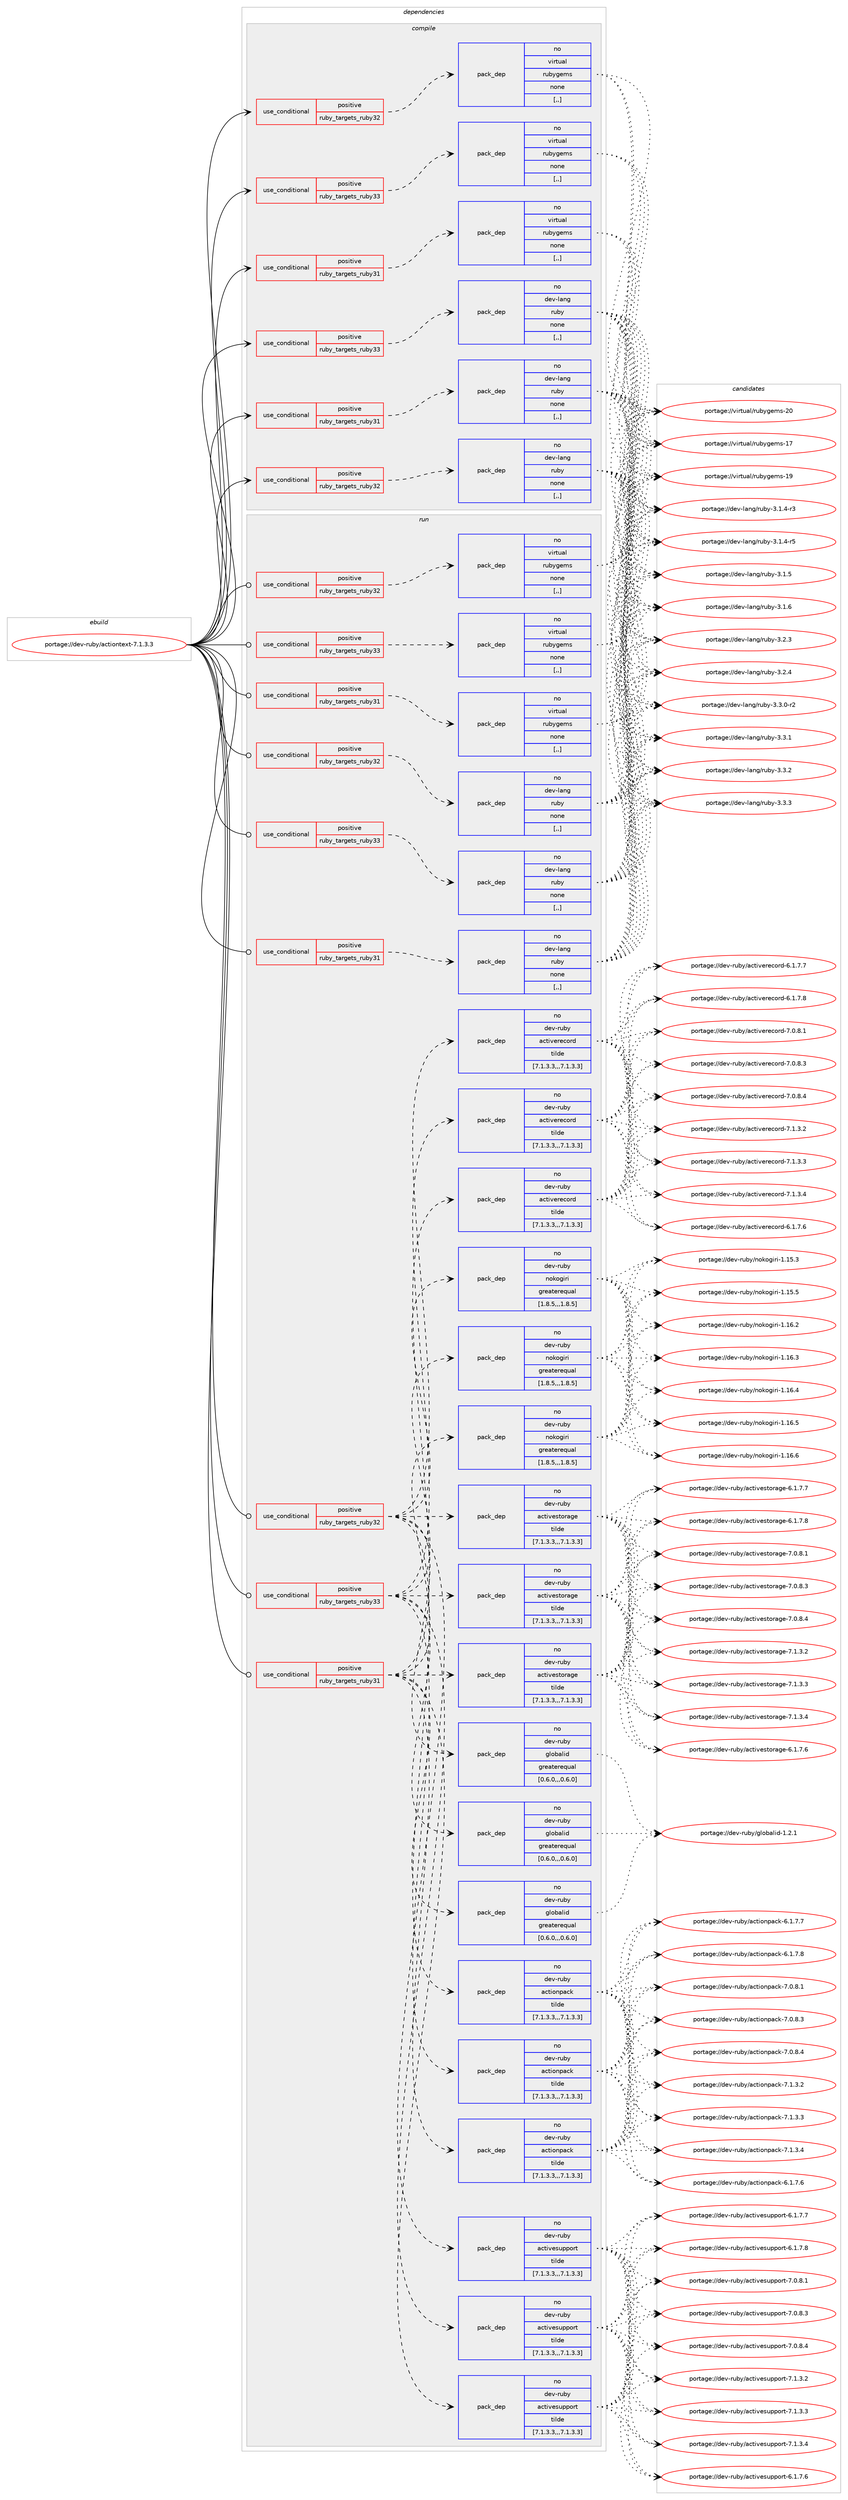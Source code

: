 digraph prolog {

# *************
# Graph options
# *************

newrank=true;
concentrate=true;
compound=true;
graph [rankdir=LR,fontname=Helvetica,fontsize=10,ranksep=1.5];#, ranksep=2.5, nodesep=0.2];
edge  [arrowhead=vee];
node  [fontname=Helvetica,fontsize=10];

# **********
# The ebuild
# **********

subgraph cluster_leftcol {
color=gray;
rank=same;
label=<<i>ebuild</i>>;
id [label="portage://dev-ruby/actiontext-7.1.3.3", color=red, width=4, href="../dev-ruby/actiontext-7.1.3.3.svg"];
}

# ****************
# The dependencies
# ****************

subgraph cluster_midcol {
color=gray;
label=<<i>dependencies</i>>;
subgraph cluster_compile {
fillcolor="#eeeeee";
style=filled;
label=<<i>compile</i>>;
subgraph cond42074 {
dependency170019 [label=<<TABLE BORDER="0" CELLBORDER="1" CELLSPACING="0" CELLPADDING="4"><TR><TD ROWSPAN="3" CELLPADDING="10">use_conditional</TD></TR><TR><TD>positive</TD></TR><TR><TD>ruby_targets_ruby31</TD></TR></TABLE>>, shape=none, color=red];
subgraph pack126701 {
dependency170020 [label=<<TABLE BORDER="0" CELLBORDER="1" CELLSPACING="0" CELLPADDING="4" WIDTH="220"><TR><TD ROWSPAN="6" CELLPADDING="30">pack_dep</TD></TR><TR><TD WIDTH="110">no</TD></TR><TR><TD>dev-lang</TD></TR><TR><TD>ruby</TD></TR><TR><TD>none</TD></TR><TR><TD>[,,]</TD></TR></TABLE>>, shape=none, color=blue];
}
dependency170019:e -> dependency170020:w [weight=20,style="dashed",arrowhead="vee"];
}
id:e -> dependency170019:w [weight=20,style="solid",arrowhead="vee"];
subgraph cond42075 {
dependency170021 [label=<<TABLE BORDER="0" CELLBORDER="1" CELLSPACING="0" CELLPADDING="4"><TR><TD ROWSPAN="3" CELLPADDING="10">use_conditional</TD></TR><TR><TD>positive</TD></TR><TR><TD>ruby_targets_ruby31</TD></TR></TABLE>>, shape=none, color=red];
subgraph pack126702 {
dependency170022 [label=<<TABLE BORDER="0" CELLBORDER="1" CELLSPACING="0" CELLPADDING="4" WIDTH="220"><TR><TD ROWSPAN="6" CELLPADDING="30">pack_dep</TD></TR><TR><TD WIDTH="110">no</TD></TR><TR><TD>virtual</TD></TR><TR><TD>rubygems</TD></TR><TR><TD>none</TD></TR><TR><TD>[,,]</TD></TR></TABLE>>, shape=none, color=blue];
}
dependency170021:e -> dependency170022:w [weight=20,style="dashed",arrowhead="vee"];
}
id:e -> dependency170021:w [weight=20,style="solid",arrowhead="vee"];
subgraph cond42076 {
dependency170023 [label=<<TABLE BORDER="0" CELLBORDER="1" CELLSPACING="0" CELLPADDING="4"><TR><TD ROWSPAN="3" CELLPADDING="10">use_conditional</TD></TR><TR><TD>positive</TD></TR><TR><TD>ruby_targets_ruby32</TD></TR></TABLE>>, shape=none, color=red];
subgraph pack126703 {
dependency170024 [label=<<TABLE BORDER="0" CELLBORDER="1" CELLSPACING="0" CELLPADDING="4" WIDTH="220"><TR><TD ROWSPAN="6" CELLPADDING="30">pack_dep</TD></TR><TR><TD WIDTH="110">no</TD></TR><TR><TD>dev-lang</TD></TR><TR><TD>ruby</TD></TR><TR><TD>none</TD></TR><TR><TD>[,,]</TD></TR></TABLE>>, shape=none, color=blue];
}
dependency170023:e -> dependency170024:w [weight=20,style="dashed",arrowhead="vee"];
}
id:e -> dependency170023:w [weight=20,style="solid",arrowhead="vee"];
subgraph cond42077 {
dependency170025 [label=<<TABLE BORDER="0" CELLBORDER="1" CELLSPACING="0" CELLPADDING="4"><TR><TD ROWSPAN="3" CELLPADDING="10">use_conditional</TD></TR><TR><TD>positive</TD></TR><TR><TD>ruby_targets_ruby32</TD></TR></TABLE>>, shape=none, color=red];
subgraph pack126704 {
dependency170026 [label=<<TABLE BORDER="0" CELLBORDER="1" CELLSPACING="0" CELLPADDING="4" WIDTH="220"><TR><TD ROWSPAN="6" CELLPADDING="30">pack_dep</TD></TR><TR><TD WIDTH="110">no</TD></TR><TR><TD>virtual</TD></TR><TR><TD>rubygems</TD></TR><TR><TD>none</TD></TR><TR><TD>[,,]</TD></TR></TABLE>>, shape=none, color=blue];
}
dependency170025:e -> dependency170026:w [weight=20,style="dashed",arrowhead="vee"];
}
id:e -> dependency170025:w [weight=20,style="solid",arrowhead="vee"];
subgraph cond42078 {
dependency170027 [label=<<TABLE BORDER="0" CELLBORDER="1" CELLSPACING="0" CELLPADDING="4"><TR><TD ROWSPAN="3" CELLPADDING="10">use_conditional</TD></TR><TR><TD>positive</TD></TR><TR><TD>ruby_targets_ruby33</TD></TR></TABLE>>, shape=none, color=red];
subgraph pack126705 {
dependency170028 [label=<<TABLE BORDER="0" CELLBORDER="1" CELLSPACING="0" CELLPADDING="4" WIDTH="220"><TR><TD ROWSPAN="6" CELLPADDING="30">pack_dep</TD></TR><TR><TD WIDTH="110">no</TD></TR><TR><TD>dev-lang</TD></TR><TR><TD>ruby</TD></TR><TR><TD>none</TD></TR><TR><TD>[,,]</TD></TR></TABLE>>, shape=none, color=blue];
}
dependency170027:e -> dependency170028:w [weight=20,style="dashed",arrowhead="vee"];
}
id:e -> dependency170027:w [weight=20,style="solid",arrowhead="vee"];
subgraph cond42079 {
dependency170029 [label=<<TABLE BORDER="0" CELLBORDER="1" CELLSPACING="0" CELLPADDING="4"><TR><TD ROWSPAN="3" CELLPADDING="10">use_conditional</TD></TR><TR><TD>positive</TD></TR><TR><TD>ruby_targets_ruby33</TD></TR></TABLE>>, shape=none, color=red];
subgraph pack126706 {
dependency170030 [label=<<TABLE BORDER="0" CELLBORDER="1" CELLSPACING="0" CELLPADDING="4" WIDTH="220"><TR><TD ROWSPAN="6" CELLPADDING="30">pack_dep</TD></TR><TR><TD WIDTH="110">no</TD></TR><TR><TD>virtual</TD></TR><TR><TD>rubygems</TD></TR><TR><TD>none</TD></TR><TR><TD>[,,]</TD></TR></TABLE>>, shape=none, color=blue];
}
dependency170029:e -> dependency170030:w [weight=20,style="dashed",arrowhead="vee"];
}
id:e -> dependency170029:w [weight=20,style="solid",arrowhead="vee"];
}
subgraph cluster_compileandrun {
fillcolor="#eeeeee";
style=filled;
label=<<i>compile and run</i>>;
}
subgraph cluster_run {
fillcolor="#eeeeee";
style=filled;
label=<<i>run</i>>;
subgraph cond42080 {
dependency170031 [label=<<TABLE BORDER="0" CELLBORDER="1" CELLSPACING="0" CELLPADDING="4"><TR><TD ROWSPAN="3" CELLPADDING="10">use_conditional</TD></TR><TR><TD>positive</TD></TR><TR><TD>ruby_targets_ruby31</TD></TR></TABLE>>, shape=none, color=red];
subgraph pack126707 {
dependency170032 [label=<<TABLE BORDER="0" CELLBORDER="1" CELLSPACING="0" CELLPADDING="4" WIDTH="220"><TR><TD ROWSPAN="6" CELLPADDING="30">pack_dep</TD></TR><TR><TD WIDTH="110">no</TD></TR><TR><TD>dev-lang</TD></TR><TR><TD>ruby</TD></TR><TR><TD>none</TD></TR><TR><TD>[,,]</TD></TR></TABLE>>, shape=none, color=blue];
}
dependency170031:e -> dependency170032:w [weight=20,style="dashed",arrowhead="vee"];
}
id:e -> dependency170031:w [weight=20,style="solid",arrowhead="odot"];
subgraph cond42081 {
dependency170033 [label=<<TABLE BORDER="0" CELLBORDER="1" CELLSPACING="0" CELLPADDING="4"><TR><TD ROWSPAN="3" CELLPADDING="10">use_conditional</TD></TR><TR><TD>positive</TD></TR><TR><TD>ruby_targets_ruby31</TD></TR></TABLE>>, shape=none, color=red];
subgraph pack126708 {
dependency170034 [label=<<TABLE BORDER="0" CELLBORDER="1" CELLSPACING="0" CELLPADDING="4" WIDTH="220"><TR><TD ROWSPAN="6" CELLPADDING="30">pack_dep</TD></TR><TR><TD WIDTH="110">no</TD></TR><TR><TD>dev-ruby</TD></TR><TR><TD>actionpack</TD></TR><TR><TD>tilde</TD></TR><TR><TD>[7.1.3.3,,,7.1.3.3]</TD></TR></TABLE>>, shape=none, color=blue];
}
dependency170033:e -> dependency170034:w [weight=20,style="dashed",arrowhead="vee"];
subgraph pack126709 {
dependency170035 [label=<<TABLE BORDER="0" CELLBORDER="1" CELLSPACING="0" CELLPADDING="4" WIDTH="220"><TR><TD ROWSPAN="6" CELLPADDING="30">pack_dep</TD></TR><TR><TD WIDTH="110">no</TD></TR><TR><TD>dev-ruby</TD></TR><TR><TD>activerecord</TD></TR><TR><TD>tilde</TD></TR><TR><TD>[7.1.3.3,,,7.1.3.3]</TD></TR></TABLE>>, shape=none, color=blue];
}
dependency170033:e -> dependency170035:w [weight=20,style="dashed",arrowhead="vee"];
subgraph pack126710 {
dependency170036 [label=<<TABLE BORDER="0" CELLBORDER="1" CELLSPACING="0" CELLPADDING="4" WIDTH="220"><TR><TD ROWSPAN="6" CELLPADDING="30">pack_dep</TD></TR><TR><TD WIDTH="110">no</TD></TR><TR><TD>dev-ruby</TD></TR><TR><TD>activestorage</TD></TR><TR><TD>tilde</TD></TR><TR><TD>[7.1.3.3,,,7.1.3.3]</TD></TR></TABLE>>, shape=none, color=blue];
}
dependency170033:e -> dependency170036:w [weight=20,style="dashed",arrowhead="vee"];
subgraph pack126711 {
dependency170037 [label=<<TABLE BORDER="0" CELLBORDER="1" CELLSPACING="0" CELLPADDING="4" WIDTH="220"><TR><TD ROWSPAN="6" CELLPADDING="30">pack_dep</TD></TR><TR><TD WIDTH="110">no</TD></TR><TR><TD>dev-ruby</TD></TR><TR><TD>activesupport</TD></TR><TR><TD>tilde</TD></TR><TR><TD>[7.1.3.3,,,7.1.3.3]</TD></TR></TABLE>>, shape=none, color=blue];
}
dependency170033:e -> dependency170037:w [weight=20,style="dashed",arrowhead="vee"];
subgraph pack126712 {
dependency170038 [label=<<TABLE BORDER="0" CELLBORDER="1" CELLSPACING="0" CELLPADDING="4" WIDTH="220"><TR><TD ROWSPAN="6" CELLPADDING="30">pack_dep</TD></TR><TR><TD WIDTH="110">no</TD></TR><TR><TD>dev-ruby</TD></TR><TR><TD>globalid</TD></TR><TR><TD>greaterequal</TD></TR><TR><TD>[0.6.0,,,0.6.0]</TD></TR></TABLE>>, shape=none, color=blue];
}
dependency170033:e -> dependency170038:w [weight=20,style="dashed",arrowhead="vee"];
subgraph pack126713 {
dependency170039 [label=<<TABLE BORDER="0" CELLBORDER="1" CELLSPACING="0" CELLPADDING="4" WIDTH="220"><TR><TD ROWSPAN="6" CELLPADDING="30">pack_dep</TD></TR><TR><TD WIDTH="110">no</TD></TR><TR><TD>dev-ruby</TD></TR><TR><TD>nokogiri</TD></TR><TR><TD>greaterequal</TD></TR><TR><TD>[1.8.5,,,1.8.5]</TD></TR></TABLE>>, shape=none, color=blue];
}
dependency170033:e -> dependency170039:w [weight=20,style="dashed",arrowhead="vee"];
}
id:e -> dependency170033:w [weight=20,style="solid",arrowhead="odot"];
subgraph cond42082 {
dependency170040 [label=<<TABLE BORDER="0" CELLBORDER="1" CELLSPACING="0" CELLPADDING="4"><TR><TD ROWSPAN="3" CELLPADDING="10">use_conditional</TD></TR><TR><TD>positive</TD></TR><TR><TD>ruby_targets_ruby31</TD></TR></TABLE>>, shape=none, color=red];
subgraph pack126714 {
dependency170041 [label=<<TABLE BORDER="0" CELLBORDER="1" CELLSPACING="0" CELLPADDING="4" WIDTH="220"><TR><TD ROWSPAN="6" CELLPADDING="30">pack_dep</TD></TR><TR><TD WIDTH="110">no</TD></TR><TR><TD>virtual</TD></TR><TR><TD>rubygems</TD></TR><TR><TD>none</TD></TR><TR><TD>[,,]</TD></TR></TABLE>>, shape=none, color=blue];
}
dependency170040:e -> dependency170041:w [weight=20,style="dashed",arrowhead="vee"];
}
id:e -> dependency170040:w [weight=20,style="solid",arrowhead="odot"];
subgraph cond42083 {
dependency170042 [label=<<TABLE BORDER="0" CELLBORDER="1" CELLSPACING="0" CELLPADDING="4"><TR><TD ROWSPAN="3" CELLPADDING="10">use_conditional</TD></TR><TR><TD>positive</TD></TR><TR><TD>ruby_targets_ruby32</TD></TR></TABLE>>, shape=none, color=red];
subgraph pack126715 {
dependency170043 [label=<<TABLE BORDER="0" CELLBORDER="1" CELLSPACING="0" CELLPADDING="4" WIDTH="220"><TR><TD ROWSPAN="6" CELLPADDING="30">pack_dep</TD></TR><TR><TD WIDTH="110">no</TD></TR><TR><TD>dev-lang</TD></TR><TR><TD>ruby</TD></TR><TR><TD>none</TD></TR><TR><TD>[,,]</TD></TR></TABLE>>, shape=none, color=blue];
}
dependency170042:e -> dependency170043:w [weight=20,style="dashed",arrowhead="vee"];
}
id:e -> dependency170042:w [weight=20,style="solid",arrowhead="odot"];
subgraph cond42084 {
dependency170044 [label=<<TABLE BORDER="0" CELLBORDER="1" CELLSPACING="0" CELLPADDING="4"><TR><TD ROWSPAN="3" CELLPADDING="10">use_conditional</TD></TR><TR><TD>positive</TD></TR><TR><TD>ruby_targets_ruby32</TD></TR></TABLE>>, shape=none, color=red];
subgraph pack126716 {
dependency170045 [label=<<TABLE BORDER="0" CELLBORDER="1" CELLSPACING="0" CELLPADDING="4" WIDTH="220"><TR><TD ROWSPAN="6" CELLPADDING="30">pack_dep</TD></TR><TR><TD WIDTH="110">no</TD></TR><TR><TD>dev-ruby</TD></TR><TR><TD>actionpack</TD></TR><TR><TD>tilde</TD></TR><TR><TD>[7.1.3.3,,,7.1.3.3]</TD></TR></TABLE>>, shape=none, color=blue];
}
dependency170044:e -> dependency170045:w [weight=20,style="dashed",arrowhead="vee"];
subgraph pack126717 {
dependency170046 [label=<<TABLE BORDER="0" CELLBORDER="1" CELLSPACING="0" CELLPADDING="4" WIDTH="220"><TR><TD ROWSPAN="6" CELLPADDING="30">pack_dep</TD></TR><TR><TD WIDTH="110">no</TD></TR><TR><TD>dev-ruby</TD></TR><TR><TD>activerecord</TD></TR><TR><TD>tilde</TD></TR><TR><TD>[7.1.3.3,,,7.1.3.3]</TD></TR></TABLE>>, shape=none, color=blue];
}
dependency170044:e -> dependency170046:w [weight=20,style="dashed",arrowhead="vee"];
subgraph pack126718 {
dependency170047 [label=<<TABLE BORDER="0" CELLBORDER="1" CELLSPACING="0" CELLPADDING="4" WIDTH="220"><TR><TD ROWSPAN="6" CELLPADDING="30">pack_dep</TD></TR><TR><TD WIDTH="110">no</TD></TR><TR><TD>dev-ruby</TD></TR><TR><TD>activestorage</TD></TR><TR><TD>tilde</TD></TR><TR><TD>[7.1.3.3,,,7.1.3.3]</TD></TR></TABLE>>, shape=none, color=blue];
}
dependency170044:e -> dependency170047:w [weight=20,style="dashed",arrowhead="vee"];
subgraph pack126719 {
dependency170048 [label=<<TABLE BORDER="0" CELLBORDER="1" CELLSPACING="0" CELLPADDING="4" WIDTH="220"><TR><TD ROWSPAN="6" CELLPADDING="30">pack_dep</TD></TR><TR><TD WIDTH="110">no</TD></TR><TR><TD>dev-ruby</TD></TR><TR><TD>activesupport</TD></TR><TR><TD>tilde</TD></TR><TR><TD>[7.1.3.3,,,7.1.3.3]</TD></TR></TABLE>>, shape=none, color=blue];
}
dependency170044:e -> dependency170048:w [weight=20,style="dashed",arrowhead="vee"];
subgraph pack126720 {
dependency170049 [label=<<TABLE BORDER="0" CELLBORDER="1" CELLSPACING="0" CELLPADDING="4" WIDTH="220"><TR><TD ROWSPAN="6" CELLPADDING="30">pack_dep</TD></TR><TR><TD WIDTH="110">no</TD></TR><TR><TD>dev-ruby</TD></TR><TR><TD>globalid</TD></TR><TR><TD>greaterequal</TD></TR><TR><TD>[0.6.0,,,0.6.0]</TD></TR></TABLE>>, shape=none, color=blue];
}
dependency170044:e -> dependency170049:w [weight=20,style="dashed",arrowhead="vee"];
subgraph pack126721 {
dependency170050 [label=<<TABLE BORDER="0" CELLBORDER="1" CELLSPACING="0" CELLPADDING="4" WIDTH="220"><TR><TD ROWSPAN="6" CELLPADDING="30">pack_dep</TD></TR><TR><TD WIDTH="110">no</TD></TR><TR><TD>dev-ruby</TD></TR><TR><TD>nokogiri</TD></TR><TR><TD>greaterequal</TD></TR><TR><TD>[1.8.5,,,1.8.5]</TD></TR></TABLE>>, shape=none, color=blue];
}
dependency170044:e -> dependency170050:w [weight=20,style="dashed",arrowhead="vee"];
}
id:e -> dependency170044:w [weight=20,style="solid",arrowhead="odot"];
subgraph cond42085 {
dependency170051 [label=<<TABLE BORDER="0" CELLBORDER="1" CELLSPACING="0" CELLPADDING="4"><TR><TD ROWSPAN="3" CELLPADDING="10">use_conditional</TD></TR><TR><TD>positive</TD></TR><TR><TD>ruby_targets_ruby32</TD></TR></TABLE>>, shape=none, color=red];
subgraph pack126722 {
dependency170052 [label=<<TABLE BORDER="0" CELLBORDER="1" CELLSPACING="0" CELLPADDING="4" WIDTH="220"><TR><TD ROWSPAN="6" CELLPADDING="30">pack_dep</TD></TR><TR><TD WIDTH="110">no</TD></TR><TR><TD>virtual</TD></TR><TR><TD>rubygems</TD></TR><TR><TD>none</TD></TR><TR><TD>[,,]</TD></TR></TABLE>>, shape=none, color=blue];
}
dependency170051:e -> dependency170052:w [weight=20,style="dashed",arrowhead="vee"];
}
id:e -> dependency170051:w [weight=20,style="solid",arrowhead="odot"];
subgraph cond42086 {
dependency170053 [label=<<TABLE BORDER="0" CELLBORDER="1" CELLSPACING="0" CELLPADDING="4"><TR><TD ROWSPAN="3" CELLPADDING="10">use_conditional</TD></TR><TR><TD>positive</TD></TR><TR><TD>ruby_targets_ruby33</TD></TR></TABLE>>, shape=none, color=red];
subgraph pack126723 {
dependency170054 [label=<<TABLE BORDER="0" CELLBORDER="1" CELLSPACING="0" CELLPADDING="4" WIDTH="220"><TR><TD ROWSPAN="6" CELLPADDING="30">pack_dep</TD></TR><TR><TD WIDTH="110">no</TD></TR><TR><TD>dev-lang</TD></TR><TR><TD>ruby</TD></TR><TR><TD>none</TD></TR><TR><TD>[,,]</TD></TR></TABLE>>, shape=none, color=blue];
}
dependency170053:e -> dependency170054:w [weight=20,style="dashed",arrowhead="vee"];
}
id:e -> dependency170053:w [weight=20,style="solid",arrowhead="odot"];
subgraph cond42087 {
dependency170055 [label=<<TABLE BORDER="0" CELLBORDER="1" CELLSPACING="0" CELLPADDING="4"><TR><TD ROWSPAN="3" CELLPADDING="10">use_conditional</TD></TR><TR><TD>positive</TD></TR><TR><TD>ruby_targets_ruby33</TD></TR></TABLE>>, shape=none, color=red];
subgraph pack126724 {
dependency170056 [label=<<TABLE BORDER="0" CELLBORDER="1" CELLSPACING="0" CELLPADDING="4" WIDTH="220"><TR><TD ROWSPAN="6" CELLPADDING="30">pack_dep</TD></TR><TR><TD WIDTH="110">no</TD></TR><TR><TD>dev-ruby</TD></TR><TR><TD>actionpack</TD></TR><TR><TD>tilde</TD></TR><TR><TD>[7.1.3.3,,,7.1.3.3]</TD></TR></TABLE>>, shape=none, color=blue];
}
dependency170055:e -> dependency170056:w [weight=20,style="dashed",arrowhead="vee"];
subgraph pack126725 {
dependency170057 [label=<<TABLE BORDER="0" CELLBORDER="1" CELLSPACING="0" CELLPADDING="4" WIDTH="220"><TR><TD ROWSPAN="6" CELLPADDING="30">pack_dep</TD></TR><TR><TD WIDTH="110">no</TD></TR><TR><TD>dev-ruby</TD></TR><TR><TD>activerecord</TD></TR><TR><TD>tilde</TD></TR><TR><TD>[7.1.3.3,,,7.1.3.3]</TD></TR></TABLE>>, shape=none, color=blue];
}
dependency170055:e -> dependency170057:w [weight=20,style="dashed",arrowhead="vee"];
subgraph pack126726 {
dependency170058 [label=<<TABLE BORDER="0" CELLBORDER="1" CELLSPACING="0" CELLPADDING="4" WIDTH="220"><TR><TD ROWSPAN="6" CELLPADDING="30">pack_dep</TD></TR><TR><TD WIDTH="110">no</TD></TR><TR><TD>dev-ruby</TD></TR><TR><TD>activestorage</TD></TR><TR><TD>tilde</TD></TR><TR><TD>[7.1.3.3,,,7.1.3.3]</TD></TR></TABLE>>, shape=none, color=blue];
}
dependency170055:e -> dependency170058:w [weight=20,style="dashed",arrowhead="vee"];
subgraph pack126727 {
dependency170059 [label=<<TABLE BORDER="0" CELLBORDER="1" CELLSPACING="0" CELLPADDING="4" WIDTH="220"><TR><TD ROWSPAN="6" CELLPADDING="30">pack_dep</TD></TR><TR><TD WIDTH="110">no</TD></TR><TR><TD>dev-ruby</TD></TR><TR><TD>activesupport</TD></TR><TR><TD>tilde</TD></TR><TR><TD>[7.1.3.3,,,7.1.3.3]</TD></TR></TABLE>>, shape=none, color=blue];
}
dependency170055:e -> dependency170059:w [weight=20,style="dashed",arrowhead="vee"];
subgraph pack126728 {
dependency170060 [label=<<TABLE BORDER="0" CELLBORDER="1" CELLSPACING="0" CELLPADDING="4" WIDTH="220"><TR><TD ROWSPAN="6" CELLPADDING="30">pack_dep</TD></TR><TR><TD WIDTH="110">no</TD></TR><TR><TD>dev-ruby</TD></TR><TR><TD>globalid</TD></TR><TR><TD>greaterequal</TD></TR><TR><TD>[0.6.0,,,0.6.0]</TD></TR></TABLE>>, shape=none, color=blue];
}
dependency170055:e -> dependency170060:w [weight=20,style="dashed",arrowhead="vee"];
subgraph pack126729 {
dependency170061 [label=<<TABLE BORDER="0" CELLBORDER="1" CELLSPACING="0" CELLPADDING="4" WIDTH="220"><TR><TD ROWSPAN="6" CELLPADDING="30">pack_dep</TD></TR><TR><TD WIDTH="110">no</TD></TR><TR><TD>dev-ruby</TD></TR><TR><TD>nokogiri</TD></TR><TR><TD>greaterequal</TD></TR><TR><TD>[1.8.5,,,1.8.5]</TD></TR></TABLE>>, shape=none, color=blue];
}
dependency170055:e -> dependency170061:w [weight=20,style="dashed",arrowhead="vee"];
}
id:e -> dependency170055:w [weight=20,style="solid",arrowhead="odot"];
subgraph cond42088 {
dependency170062 [label=<<TABLE BORDER="0" CELLBORDER="1" CELLSPACING="0" CELLPADDING="4"><TR><TD ROWSPAN="3" CELLPADDING="10">use_conditional</TD></TR><TR><TD>positive</TD></TR><TR><TD>ruby_targets_ruby33</TD></TR></TABLE>>, shape=none, color=red];
subgraph pack126730 {
dependency170063 [label=<<TABLE BORDER="0" CELLBORDER="1" CELLSPACING="0" CELLPADDING="4" WIDTH="220"><TR><TD ROWSPAN="6" CELLPADDING="30">pack_dep</TD></TR><TR><TD WIDTH="110">no</TD></TR><TR><TD>virtual</TD></TR><TR><TD>rubygems</TD></TR><TR><TD>none</TD></TR><TR><TD>[,,]</TD></TR></TABLE>>, shape=none, color=blue];
}
dependency170062:e -> dependency170063:w [weight=20,style="dashed",arrowhead="vee"];
}
id:e -> dependency170062:w [weight=20,style="solid",arrowhead="odot"];
}
}

# **************
# The candidates
# **************

subgraph cluster_choices {
rank=same;
color=gray;
label=<<i>candidates</i>>;

subgraph choice126701 {
color=black;
nodesep=1;
choice100101118451089711010347114117981214551464946524511451 [label="portage://dev-lang/ruby-3.1.4-r3", color=red, width=4,href="../dev-lang/ruby-3.1.4-r3.svg"];
choice100101118451089711010347114117981214551464946524511453 [label="portage://dev-lang/ruby-3.1.4-r5", color=red, width=4,href="../dev-lang/ruby-3.1.4-r5.svg"];
choice10010111845108971101034711411798121455146494653 [label="portage://dev-lang/ruby-3.1.5", color=red, width=4,href="../dev-lang/ruby-3.1.5.svg"];
choice10010111845108971101034711411798121455146494654 [label="portage://dev-lang/ruby-3.1.6", color=red, width=4,href="../dev-lang/ruby-3.1.6.svg"];
choice10010111845108971101034711411798121455146504651 [label="portage://dev-lang/ruby-3.2.3", color=red, width=4,href="../dev-lang/ruby-3.2.3.svg"];
choice10010111845108971101034711411798121455146504652 [label="portage://dev-lang/ruby-3.2.4", color=red, width=4,href="../dev-lang/ruby-3.2.4.svg"];
choice100101118451089711010347114117981214551465146484511450 [label="portage://dev-lang/ruby-3.3.0-r2", color=red, width=4,href="../dev-lang/ruby-3.3.0-r2.svg"];
choice10010111845108971101034711411798121455146514649 [label="portage://dev-lang/ruby-3.3.1", color=red, width=4,href="../dev-lang/ruby-3.3.1.svg"];
choice10010111845108971101034711411798121455146514650 [label="portage://dev-lang/ruby-3.3.2", color=red, width=4,href="../dev-lang/ruby-3.3.2.svg"];
choice10010111845108971101034711411798121455146514651 [label="portage://dev-lang/ruby-3.3.3", color=red, width=4,href="../dev-lang/ruby-3.3.3.svg"];
dependency170020:e -> choice100101118451089711010347114117981214551464946524511451:w [style=dotted,weight="100"];
dependency170020:e -> choice100101118451089711010347114117981214551464946524511453:w [style=dotted,weight="100"];
dependency170020:e -> choice10010111845108971101034711411798121455146494653:w [style=dotted,weight="100"];
dependency170020:e -> choice10010111845108971101034711411798121455146494654:w [style=dotted,weight="100"];
dependency170020:e -> choice10010111845108971101034711411798121455146504651:w [style=dotted,weight="100"];
dependency170020:e -> choice10010111845108971101034711411798121455146504652:w [style=dotted,weight="100"];
dependency170020:e -> choice100101118451089711010347114117981214551465146484511450:w [style=dotted,weight="100"];
dependency170020:e -> choice10010111845108971101034711411798121455146514649:w [style=dotted,weight="100"];
dependency170020:e -> choice10010111845108971101034711411798121455146514650:w [style=dotted,weight="100"];
dependency170020:e -> choice10010111845108971101034711411798121455146514651:w [style=dotted,weight="100"];
}
subgraph choice126702 {
color=black;
nodesep=1;
choice118105114116117971084711411798121103101109115454955 [label="portage://virtual/rubygems-17", color=red, width=4,href="../virtual/rubygems-17.svg"];
choice118105114116117971084711411798121103101109115454957 [label="portage://virtual/rubygems-19", color=red, width=4,href="../virtual/rubygems-19.svg"];
choice118105114116117971084711411798121103101109115455048 [label="portage://virtual/rubygems-20", color=red, width=4,href="../virtual/rubygems-20.svg"];
dependency170022:e -> choice118105114116117971084711411798121103101109115454955:w [style=dotted,weight="100"];
dependency170022:e -> choice118105114116117971084711411798121103101109115454957:w [style=dotted,weight="100"];
dependency170022:e -> choice118105114116117971084711411798121103101109115455048:w [style=dotted,weight="100"];
}
subgraph choice126703 {
color=black;
nodesep=1;
choice100101118451089711010347114117981214551464946524511451 [label="portage://dev-lang/ruby-3.1.4-r3", color=red, width=4,href="../dev-lang/ruby-3.1.4-r3.svg"];
choice100101118451089711010347114117981214551464946524511453 [label="portage://dev-lang/ruby-3.1.4-r5", color=red, width=4,href="../dev-lang/ruby-3.1.4-r5.svg"];
choice10010111845108971101034711411798121455146494653 [label="portage://dev-lang/ruby-3.1.5", color=red, width=4,href="../dev-lang/ruby-3.1.5.svg"];
choice10010111845108971101034711411798121455146494654 [label="portage://dev-lang/ruby-3.1.6", color=red, width=4,href="../dev-lang/ruby-3.1.6.svg"];
choice10010111845108971101034711411798121455146504651 [label="portage://dev-lang/ruby-3.2.3", color=red, width=4,href="../dev-lang/ruby-3.2.3.svg"];
choice10010111845108971101034711411798121455146504652 [label="portage://dev-lang/ruby-3.2.4", color=red, width=4,href="../dev-lang/ruby-3.2.4.svg"];
choice100101118451089711010347114117981214551465146484511450 [label="portage://dev-lang/ruby-3.3.0-r2", color=red, width=4,href="../dev-lang/ruby-3.3.0-r2.svg"];
choice10010111845108971101034711411798121455146514649 [label="portage://dev-lang/ruby-3.3.1", color=red, width=4,href="../dev-lang/ruby-3.3.1.svg"];
choice10010111845108971101034711411798121455146514650 [label="portage://dev-lang/ruby-3.3.2", color=red, width=4,href="../dev-lang/ruby-3.3.2.svg"];
choice10010111845108971101034711411798121455146514651 [label="portage://dev-lang/ruby-3.3.3", color=red, width=4,href="../dev-lang/ruby-3.3.3.svg"];
dependency170024:e -> choice100101118451089711010347114117981214551464946524511451:w [style=dotted,weight="100"];
dependency170024:e -> choice100101118451089711010347114117981214551464946524511453:w [style=dotted,weight="100"];
dependency170024:e -> choice10010111845108971101034711411798121455146494653:w [style=dotted,weight="100"];
dependency170024:e -> choice10010111845108971101034711411798121455146494654:w [style=dotted,weight="100"];
dependency170024:e -> choice10010111845108971101034711411798121455146504651:w [style=dotted,weight="100"];
dependency170024:e -> choice10010111845108971101034711411798121455146504652:w [style=dotted,weight="100"];
dependency170024:e -> choice100101118451089711010347114117981214551465146484511450:w [style=dotted,weight="100"];
dependency170024:e -> choice10010111845108971101034711411798121455146514649:w [style=dotted,weight="100"];
dependency170024:e -> choice10010111845108971101034711411798121455146514650:w [style=dotted,weight="100"];
dependency170024:e -> choice10010111845108971101034711411798121455146514651:w [style=dotted,weight="100"];
}
subgraph choice126704 {
color=black;
nodesep=1;
choice118105114116117971084711411798121103101109115454955 [label="portage://virtual/rubygems-17", color=red, width=4,href="../virtual/rubygems-17.svg"];
choice118105114116117971084711411798121103101109115454957 [label="portage://virtual/rubygems-19", color=red, width=4,href="../virtual/rubygems-19.svg"];
choice118105114116117971084711411798121103101109115455048 [label="portage://virtual/rubygems-20", color=red, width=4,href="../virtual/rubygems-20.svg"];
dependency170026:e -> choice118105114116117971084711411798121103101109115454955:w [style=dotted,weight="100"];
dependency170026:e -> choice118105114116117971084711411798121103101109115454957:w [style=dotted,weight="100"];
dependency170026:e -> choice118105114116117971084711411798121103101109115455048:w [style=dotted,weight="100"];
}
subgraph choice126705 {
color=black;
nodesep=1;
choice100101118451089711010347114117981214551464946524511451 [label="portage://dev-lang/ruby-3.1.4-r3", color=red, width=4,href="../dev-lang/ruby-3.1.4-r3.svg"];
choice100101118451089711010347114117981214551464946524511453 [label="portage://dev-lang/ruby-3.1.4-r5", color=red, width=4,href="../dev-lang/ruby-3.1.4-r5.svg"];
choice10010111845108971101034711411798121455146494653 [label="portage://dev-lang/ruby-3.1.5", color=red, width=4,href="../dev-lang/ruby-3.1.5.svg"];
choice10010111845108971101034711411798121455146494654 [label="portage://dev-lang/ruby-3.1.6", color=red, width=4,href="../dev-lang/ruby-3.1.6.svg"];
choice10010111845108971101034711411798121455146504651 [label="portage://dev-lang/ruby-3.2.3", color=red, width=4,href="../dev-lang/ruby-3.2.3.svg"];
choice10010111845108971101034711411798121455146504652 [label="portage://dev-lang/ruby-3.2.4", color=red, width=4,href="../dev-lang/ruby-3.2.4.svg"];
choice100101118451089711010347114117981214551465146484511450 [label="portage://dev-lang/ruby-3.3.0-r2", color=red, width=4,href="../dev-lang/ruby-3.3.0-r2.svg"];
choice10010111845108971101034711411798121455146514649 [label="portage://dev-lang/ruby-3.3.1", color=red, width=4,href="../dev-lang/ruby-3.3.1.svg"];
choice10010111845108971101034711411798121455146514650 [label="portage://dev-lang/ruby-3.3.2", color=red, width=4,href="../dev-lang/ruby-3.3.2.svg"];
choice10010111845108971101034711411798121455146514651 [label="portage://dev-lang/ruby-3.3.3", color=red, width=4,href="../dev-lang/ruby-3.3.3.svg"];
dependency170028:e -> choice100101118451089711010347114117981214551464946524511451:w [style=dotted,weight="100"];
dependency170028:e -> choice100101118451089711010347114117981214551464946524511453:w [style=dotted,weight="100"];
dependency170028:e -> choice10010111845108971101034711411798121455146494653:w [style=dotted,weight="100"];
dependency170028:e -> choice10010111845108971101034711411798121455146494654:w [style=dotted,weight="100"];
dependency170028:e -> choice10010111845108971101034711411798121455146504651:w [style=dotted,weight="100"];
dependency170028:e -> choice10010111845108971101034711411798121455146504652:w [style=dotted,weight="100"];
dependency170028:e -> choice100101118451089711010347114117981214551465146484511450:w [style=dotted,weight="100"];
dependency170028:e -> choice10010111845108971101034711411798121455146514649:w [style=dotted,weight="100"];
dependency170028:e -> choice10010111845108971101034711411798121455146514650:w [style=dotted,weight="100"];
dependency170028:e -> choice10010111845108971101034711411798121455146514651:w [style=dotted,weight="100"];
}
subgraph choice126706 {
color=black;
nodesep=1;
choice118105114116117971084711411798121103101109115454955 [label="portage://virtual/rubygems-17", color=red, width=4,href="../virtual/rubygems-17.svg"];
choice118105114116117971084711411798121103101109115454957 [label="portage://virtual/rubygems-19", color=red, width=4,href="../virtual/rubygems-19.svg"];
choice118105114116117971084711411798121103101109115455048 [label="portage://virtual/rubygems-20", color=red, width=4,href="../virtual/rubygems-20.svg"];
dependency170030:e -> choice118105114116117971084711411798121103101109115454955:w [style=dotted,weight="100"];
dependency170030:e -> choice118105114116117971084711411798121103101109115454957:w [style=dotted,weight="100"];
dependency170030:e -> choice118105114116117971084711411798121103101109115455048:w [style=dotted,weight="100"];
}
subgraph choice126707 {
color=black;
nodesep=1;
choice100101118451089711010347114117981214551464946524511451 [label="portage://dev-lang/ruby-3.1.4-r3", color=red, width=4,href="../dev-lang/ruby-3.1.4-r3.svg"];
choice100101118451089711010347114117981214551464946524511453 [label="portage://dev-lang/ruby-3.1.4-r5", color=red, width=4,href="../dev-lang/ruby-3.1.4-r5.svg"];
choice10010111845108971101034711411798121455146494653 [label="portage://dev-lang/ruby-3.1.5", color=red, width=4,href="../dev-lang/ruby-3.1.5.svg"];
choice10010111845108971101034711411798121455146494654 [label="portage://dev-lang/ruby-3.1.6", color=red, width=4,href="../dev-lang/ruby-3.1.6.svg"];
choice10010111845108971101034711411798121455146504651 [label="portage://dev-lang/ruby-3.2.3", color=red, width=4,href="../dev-lang/ruby-3.2.3.svg"];
choice10010111845108971101034711411798121455146504652 [label="portage://dev-lang/ruby-3.2.4", color=red, width=4,href="../dev-lang/ruby-3.2.4.svg"];
choice100101118451089711010347114117981214551465146484511450 [label="portage://dev-lang/ruby-3.3.0-r2", color=red, width=4,href="../dev-lang/ruby-3.3.0-r2.svg"];
choice10010111845108971101034711411798121455146514649 [label="portage://dev-lang/ruby-3.3.1", color=red, width=4,href="../dev-lang/ruby-3.3.1.svg"];
choice10010111845108971101034711411798121455146514650 [label="portage://dev-lang/ruby-3.3.2", color=red, width=4,href="../dev-lang/ruby-3.3.2.svg"];
choice10010111845108971101034711411798121455146514651 [label="portage://dev-lang/ruby-3.3.3", color=red, width=4,href="../dev-lang/ruby-3.3.3.svg"];
dependency170032:e -> choice100101118451089711010347114117981214551464946524511451:w [style=dotted,weight="100"];
dependency170032:e -> choice100101118451089711010347114117981214551464946524511453:w [style=dotted,weight="100"];
dependency170032:e -> choice10010111845108971101034711411798121455146494653:w [style=dotted,weight="100"];
dependency170032:e -> choice10010111845108971101034711411798121455146494654:w [style=dotted,weight="100"];
dependency170032:e -> choice10010111845108971101034711411798121455146504651:w [style=dotted,weight="100"];
dependency170032:e -> choice10010111845108971101034711411798121455146504652:w [style=dotted,weight="100"];
dependency170032:e -> choice100101118451089711010347114117981214551465146484511450:w [style=dotted,weight="100"];
dependency170032:e -> choice10010111845108971101034711411798121455146514649:w [style=dotted,weight="100"];
dependency170032:e -> choice10010111845108971101034711411798121455146514650:w [style=dotted,weight="100"];
dependency170032:e -> choice10010111845108971101034711411798121455146514651:w [style=dotted,weight="100"];
}
subgraph choice126708 {
color=black;
nodesep=1;
choice100101118451141179812147979911610511111011297991074554464946554654 [label="portage://dev-ruby/actionpack-6.1.7.6", color=red, width=4,href="../dev-ruby/actionpack-6.1.7.6.svg"];
choice100101118451141179812147979911610511111011297991074554464946554655 [label="portage://dev-ruby/actionpack-6.1.7.7", color=red, width=4,href="../dev-ruby/actionpack-6.1.7.7.svg"];
choice100101118451141179812147979911610511111011297991074554464946554656 [label="portage://dev-ruby/actionpack-6.1.7.8", color=red, width=4,href="../dev-ruby/actionpack-6.1.7.8.svg"];
choice100101118451141179812147979911610511111011297991074555464846564649 [label="portage://dev-ruby/actionpack-7.0.8.1", color=red, width=4,href="../dev-ruby/actionpack-7.0.8.1.svg"];
choice100101118451141179812147979911610511111011297991074555464846564651 [label="portage://dev-ruby/actionpack-7.0.8.3", color=red, width=4,href="../dev-ruby/actionpack-7.0.8.3.svg"];
choice100101118451141179812147979911610511111011297991074555464846564652 [label="portage://dev-ruby/actionpack-7.0.8.4", color=red, width=4,href="../dev-ruby/actionpack-7.0.8.4.svg"];
choice100101118451141179812147979911610511111011297991074555464946514650 [label="portage://dev-ruby/actionpack-7.1.3.2", color=red, width=4,href="../dev-ruby/actionpack-7.1.3.2.svg"];
choice100101118451141179812147979911610511111011297991074555464946514651 [label="portage://dev-ruby/actionpack-7.1.3.3", color=red, width=4,href="../dev-ruby/actionpack-7.1.3.3.svg"];
choice100101118451141179812147979911610511111011297991074555464946514652 [label="portage://dev-ruby/actionpack-7.1.3.4", color=red, width=4,href="../dev-ruby/actionpack-7.1.3.4.svg"];
dependency170034:e -> choice100101118451141179812147979911610511111011297991074554464946554654:w [style=dotted,weight="100"];
dependency170034:e -> choice100101118451141179812147979911610511111011297991074554464946554655:w [style=dotted,weight="100"];
dependency170034:e -> choice100101118451141179812147979911610511111011297991074554464946554656:w [style=dotted,weight="100"];
dependency170034:e -> choice100101118451141179812147979911610511111011297991074555464846564649:w [style=dotted,weight="100"];
dependency170034:e -> choice100101118451141179812147979911610511111011297991074555464846564651:w [style=dotted,weight="100"];
dependency170034:e -> choice100101118451141179812147979911610511111011297991074555464846564652:w [style=dotted,weight="100"];
dependency170034:e -> choice100101118451141179812147979911610511111011297991074555464946514650:w [style=dotted,weight="100"];
dependency170034:e -> choice100101118451141179812147979911610511111011297991074555464946514651:w [style=dotted,weight="100"];
dependency170034:e -> choice100101118451141179812147979911610511111011297991074555464946514652:w [style=dotted,weight="100"];
}
subgraph choice126709 {
color=black;
nodesep=1;
choice1001011184511411798121479799116105118101114101991111141004554464946554654 [label="portage://dev-ruby/activerecord-6.1.7.6", color=red, width=4,href="../dev-ruby/activerecord-6.1.7.6.svg"];
choice1001011184511411798121479799116105118101114101991111141004554464946554655 [label="portage://dev-ruby/activerecord-6.1.7.7", color=red, width=4,href="../dev-ruby/activerecord-6.1.7.7.svg"];
choice1001011184511411798121479799116105118101114101991111141004554464946554656 [label="portage://dev-ruby/activerecord-6.1.7.8", color=red, width=4,href="../dev-ruby/activerecord-6.1.7.8.svg"];
choice1001011184511411798121479799116105118101114101991111141004555464846564649 [label="portage://dev-ruby/activerecord-7.0.8.1", color=red, width=4,href="../dev-ruby/activerecord-7.0.8.1.svg"];
choice1001011184511411798121479799116105118101114101991111141004555464846564651 [label="portage://dev-ruby/activerecord-7.0.8.3", color=red, width=4,href="../dev-ruby/activerecord-7.0.8.3.svg"];
choice1001011184511411798121479799116105118101114101991111141004555464846564652 [label="portage://dev-ruby/activerecord-7.0.8.4", color=red, width=4,href="../dev-ruby/activerecord-7.0.8.4.svg"];
choice1001011184511411798121479799116105118101114101991111141004555464946514650 [label="portage://dev-ruby/activerecord-7.1.3.2", color=red, width=4,href="../dev-ruby/activerecord-7.1.3.2.svg"];
choice1001011184511411798121479799116105118101114101991111141004555464946514651 [label="portage://dev-ruby/activerecord-7.1.3.3", color=red, width=4,href="../dev-ruby/activerecord-7.1.3.3.svg"];
choice1001011184511411798121479799116105118101114101991111141004555464946514652 [label="portage://dev-ruby/activerecord-7.1.3.4", color=red, width=4,href="../dev-ruby/activerecord-7.1.3.4.svg"];
dependency170035:e -> choice1001011184511411798121479799116105118101114101991111141004554464946554654:w [style=dotted,weight="100"];
dependency170035:e -> choice1001011184511411798121479799116105118101114101991111141004554464946554655:w [style=dotted,weight="100"];
dependency170035:e -> choice1001011184511411798121479799116105118101114101991111141004554464946554656:w [style=dotted,weight="100"];
dependency170035:e -> choice1001011184511411798121479799116105118101114101991111141004555464846564649:w [style=dotted,weight="100"];
dependency170035:e -> choice1001011184511411798121479799116105118101114101991111141004555464846564651:w [style=dotted,weight="100"];
dependency170035:e -> choice1001011184511411798121479799116105118101114101991111141004555464846564652:w [style=dotted,weight="100"];
dependency170035:e -> choice1001011184511411798121479799116105118101114101991111141004555464946514650:w [style=dotted,weight="100"];
dependency170035:e -> choice1001011184511411798121479799116105118101114101991111141004555464946514651:w [style=dotted,weight="100"];
dependency170035:e -> choice1001011184511411798121479799116105118101114101991111141004555464946514652:w [style=dotted,weight="100"];
}
subgraph choice126710 {
color=black;
nodesep=1;
choice1001011184511411798121479799116105118101115116111114971031014554464946554654 [label="portage://dev-ruby/activestorage-6.1.7.6", color=red, width=4,href="../dev-ruby/activestorage-6.1.7.6.svg"];
choice1001011184511411798121479799116105118101115116111114971031014554464946554655 [label="portage://dev-ruby/activestorage-6.1.7.7", color=red, width=4,href="../dev-ruby/activestorage-6.1.7.7.svg"];
choice1001011184511411798121479799116105118101115116111114971031014554464946554656 [label="portage://dev-ruby/activestorage-6.1.7.8", color=red, width=4,href="../dev-ruby/activestorage-6.1.7.8.svg"];
choice1001011184511411798121479799116105118101115116111114971031014555464846564649 [label="portage://dev-ruby/activestorage-7.0.8.1", color=red, width=4,href="../dev-ruby/activestorage-7.0.8.1.svg"];
choice1001011184511411798121479799116105118101115116111114971031014555464846564651 [label="portage://dev-ruby/activestorage-7.0.8.3", color=red, width=4,href="../dev-ruby/activestorage-7.0.8.3.svg"];
choice1001011184511411798121479799116105118101115116111114971031014555464846564652 [label="portage://dev-ruby/activestorage-7.0.8.4", color=red, width=4,href="../dev-ruby/activestorage-7.0.8.4.svg"];
choice1001011184511411798121479799116105118101115116111114971031014555464946514650 [label="portage://dev-ruby/activestorage-7.1.3.2", color=red, width=4,href="../dev-ruby/activestorage-7.1.3.2.svg"];
choice1001011184511411798121479799116105118101115116111114971031014555464946514651 [label="portage://dev-ruby/activestorage-7.1.3.3", color=red, width=4,href="../dev-ruby/activestorage-7.1.3.3.svg"];
choice1001011184511411798121479799116105118101115116111114971031014555464946514652 [label="portage://dev-ruby/activestorage-7.1.3.4", color=red, width=4,href="../dev-ruby/activestorage-7.1.3.4.svg"];
dependency170036:e -> choice1001011184511411798121479799116105118101115116111114971031014554464946554654:w [style=dotted,weight="100"];
dependency170036:e -> choice1001011184511411798121479799116105118101115116111114971031014554464946554655:w [style=dotted,weight="100"];
dependency170036:e -> choice1001011184511411798121479799116105118101115116111114971031014554464946554656:w [style=dotted,weight="100"];
dependency170036:e -> choice1001011184511411798121479799116105118101115116111114971031014555464846564649:w [style=dotted,weight="100"];
dependency170036:e -> choice1001011184511411798121479799116105118101115116111114971031014555464846564651:w [style=dotted,weight="100"];
dependency170036:e -> choice1001011184511411798121479799116105118101115116111114971031014555464846564652:w [style=dotted,weight="100"];
dependency170036:e -> choice1001011184511411798121479799116105118101115116111114971031014555464946514650:w [style=dotted,weight="100"];
dependency170036:e -> choice1001011184511411798121479799116105118101115116111114971031014555464946514651:w [style=dotted,weight="100"];
dependency170036:e -> choice1001011184511411798121479799116105118101115116111114971031014555464946514652:w [style=dotted,weight="100"];
}
subgraph choice126711 {
color=black;
nodesep=1;
choice10010111845114117981214797991161051181011151171121121111141164554464946554654 [label="portage://dev-ruby/activesupport-6.1.7.6", color=red, width=4,href="../dev-ruby/activesupport-6.1.7.6.svg"];
choice10010111845114117981214797991161051181011151171121121111141164554464946554655 [label="portage://dev-ruby/activesupport-6.1.7.7", color=red, width=4,href="../dev-ruby/activesupport-6.1.7.7.svg"];
choice10010111845114117981214797991161051181011151171121121111141164554464946554656 [label="portage://dev-ruby/activesupport-6.1.7.8", color=red, width=4,href="../dev-ruby/activesupport-6.1.7.8.svg"];
choice10010111845114117981214797991161051181011151171121121111141164555464846564649 [label="portage://dev-ruby/activesupport-7.0.8.1", color=red, width=4,href="../dev-ruby/activesupport-7.0.8.1.svg"];
choice10010111845114117981214797991161051181011151171121121111141164555464846564651 [label="portage://dev-ruby/activesupport-7.0.8.3", color=red, width=4,href="../dev-ruby/activesupport-7.0.8.3.svg"];
choice10010111845114117981214797991161051181011151171121121111141164555464846564652 [label="portage://dev-ruby/activesupport-7.0.8.4", color=red, width=4,href="../dev-ruby/activesupport-7.0.8.4.svg"];
choice10010111845114117981214797991161051181011151171121121111141164555464946514650 [label="portage://dev-ruby/activesupport-7.1.3.2", color=red, width=4,href="../dev-ruby/activesupport-7.1.3.2.svg"];
choice10010111845114117981214797991161051181011151171121121111141164555464946514651 [label="portage://dev-ruby/activesupport-7.1.3.3", color=red, width=4,href="../dev-ruby/activesupport-7.1.3.3.svg"];
choice10010111845114117981214797991161051181011151171121121111141164555464946514652 [label="portage://dev-ruby/activesupport-7.1.3.4", color=red, width=4,href="../dev-ruby/activesupport-7.1.3.4.svg"];
dependency170037:e -> choice10010111845114117981214797991161051181011151171121121111141164554464946554654:w [style=dotted,weight="100"];
dependency170037:e -> choice10010111845114117981214797991161051181011151171121121111141164554464946554655:w [style=dotted,weight="100"];
dependency170037:e -> choice10010111845114117981214797991161051181011151171121121111141164554464946554656:w [style=dotted,weight="100"];
dependency170037:e -> choice10010111845114117981214797991161051181011151171121121111141164555464846564649:w [style=dotted,weight="100"];
dependency170037:e -> choice10010111845114117981214797991161051181011151171121121111141164555464846564651:w [style=dotted,weight="100"];
dependency170037:e -> choice10010111845114117981214797991161051181011151171121121111141164555464846564652:w [style=dotted,weight="100"];
dependency170037:e -> choice10010111845114117981214797991161051181011151171121121111141164555464946514650:w [style=dotted,weight="100"];
dependency170037:e -> choice10010111845114117981214797991161051181011151171121121111141164555464946514651:w [style=dotted,weight="100"];
dependency170037:e -> choice10010111845114117981214797991161051181011151171121121111141164555464946514652:w [style=dotted,weight="100"];
}
subgraph choice126712 {
color=black;
nodesep=1;
choice1001011184511411798121471031081119897108105100454946504649 [label="portage://dev-ruby/globalid-1.2.1", color=red, width=4,href="../dev-ruby/globalid-1.2.1.svg"];
dependency170038:e -> choice1001011184511411798121471031081119897108105100454946504649:w [style=dotted,weight="100"];
}
subgraph choice126713 {
color=black;
nodesep=1;
choice10010111845114117981214711011110711110310511410545494649534651 [label="portage://dev-ruby/nokogiri-1.15.3", color=red, width=4,href="../dev-ruby/nokogiri-1.15.3.svg"];
choice10010111845114117981214711011110711110310511410545494649534653 [label="portage://dev-ruby/nokogiri-1.15.5", color=red, width=4,href="../dev-ruby/nokogiri-1.15.5.svg"];
choice10010111845114117981214711011110711110310511410545494649544650 [label="portage://dev-ruby/nokogiri-1.16.2", color=red, width=4,href="../dev-ruby/nokogiri-1.16.2.svg"];
choice10010111845114117981214711011110711110310511410545494649544651 [label="portage://dev-ruby/nokogiri-1.16.3", color=red, width=4,href="../dev-ruby/nokogiri-1.16.3.svg"];
choice10010111845114117981214711011110711110310511410545494649544652 [label="portage://dev-ruby/nokogiri-1.16.4", color=red, width=4,href="../dev-ruby/nokogiri-1.16.4.svg"];
choice10010111845114117981214711011110711110310511410545494649544653 [label="portage://dev-ruby/nokogiri-1.16.5", color=red, width=4,href="../dev-ruby/nokogiri-1.16.5.svg"];
choice10010111845114117981214711011110711110310511410545494649544654 [label="portage://dev-ruby/nokogiri-1.16.6", color=red, width=4,href="../dev-ruby/nokogiri-1.16.6.svg"];
dependency170039:e -> choice10010111845114117981214711011110711110310511410545494649534651:w [style=dotted,weight="100"];
dependency170039:e -> choice10010111845114117981214711011110711110310511410545494649534653:w [style=dotted,weight="100"];
dependency170039:e -> choice10010111845114117981214711011110711110310511410545494649544650:w [style=dotted,weight="100"];
dependency170039:e -> choice10010111845114117981214711011110711110310511410545494649544651:w [style=dotted,weight="100"];
dependency170039:e -> choice10010111845114117981214711011110711110310511410545494649544652:w [style=dotted,weight="100"];
dependency170039:e -> choice10010111845114117981214711011110711110310511410545494649544653:w [style=dotted,weight="100"];
dependency170039:e -> choice10010111845114117981214711011110711110310511410545494649544654:w [style=dotted,weight="100"];
}
subgraph choice126714 {
color=black;
nodesep=1;
choice118105114116117971084711411798121103101109115454955 [label="portage://virtual/rubygems-17", color=red, width=4,href="../virtual/rubygems-17.svg"];
choice118105114116117971084711411798121103101109115454957 [label="portage://virtual/rubygems-19", color=red, width=4,href="../virtual/rubygems-19.svg"];
choice118105114116117971084711411798121103101109115455048 [label="portage://virtual/rubygems-20", color=red, width=4,href="../virtual/rubygems-20.svg"];
dependency170041:e -> choice118105114116117971084711411798121103101109115454955:w [style=dotted,weight="100"];
dependency170041:e -> choice118105114116117971084711411798121103101109115454957:w [style=dotted,weight="100"];
dependency170041:e -> choice118105114116117971084711411798121103101109115455048:w [style=dotted,weight="100"];
}
subgraph choice126715 {
color=black;
nodesep=1;
choice100101118451089711010347114117981214551464946524511451 [label="portage://dev-lang/ruby-3.1.4-r3", color=red, width=4,href="../dev-lang/ruby-3.1.4-r3.svg"];
choice100101118451089711010347114117981214551464946524511453 [label="portage://dev-lang/ruby-3.1.4-r5", color=red, width=4,href="../dev-lang/ruby-3.1.4-r5.svg"];
choice10010111845108971101034711411798121455146494653 [label="portage://dev-lang/ruby-3.1.5", color=red, width=4,href="../dev-lang/ruby-3.1.5.svg"];
choice10010111845108971101034711411798121455146494654 [label="portage://dev-lang/ruby-3.1.6", color=red, width=4,href="../dev-lang/ruby-3.1.6.svg"];
choice10010111845108971101034711411798121455146504651 [label="portage://dev-lang/ruby-3.2.3", color=red, width=4,href="../dev-lang/ruby-3.2.3.svg"];
choice10010111845108971101034711411798121455146504652 [label="portage://dev-lang/ruby-3.2.4", color=red, width=4,href="../dev-lang/ruby-3.2.4.svg"];
choice100101118451089711010347114117981214551465146484511450 [label="portage://dev-lang/ruby-3.3.0-r2", color=red, width=4,href="../dev-lang/ruby-3.3.0-r2.svg"];
choice10010111845108971101034711411798121455146514649 [label="portage://dev-lang/ruby-3.3.1", color=red, width=4,href="../dev-lang/ruby-3.3.1.svg"];
choice10010111845108971101034711411798121455146514650 [label="portage://dev-lang/ruby-3.3.2", color=red, width=4,href="../dev-lang/ruby-3.3.2.svg"];
choice10010111845108971101034711411798121455146514651 [label="portage://dev-lang/ruby-3.3.3", color=red, width=4,href="../dev-lang/ruby-3.3.3.svg"];
dependency170043:e -> choice100101118451089711010347114117981214551464946524511451:w [style=dotted,weight="100"];
dependency170043:e -> choice100101118451089711010347114117981214551464946524511453:w [style=dotted,weight="100"];
dependency170043:e -> choice10010111845108971101034711411798121455146494653:w [style=dotted,weight="100"];
dependency170043:e -> choice10010111845108971101034711411798121455146494654:w [style=dotted,weight="100"];
dependency170043:e -> choice10010111845108971101034711411798121455146504651:w [style=dotted,weight="100"];
dependency170043:e -> choice10010111845108971101034711411798121455146504652:w [style=dotted,weight="100"];
dependency170043:e -> choice100101118451089711010347114117981214551465146484511450:w [style=dotted,weight="100"];
dependency170043:e -> choice10010111845108971101034711411798121455146514649:w [style=dotted,weight="100"];
dependency170043:e -> choice10010111845108971101034711411798121455146514650:w [style=dotted,weight="100"];
dependency170043:e -> choice10010111845108971101034711411798121455146514651:w [style=dotted,weight="100"];
}
subgraph choice126716 {
color=black;
nodesep=1;
choice100101118451141179812147979911610511111011297991074554464946554654 [label="portage://dev-ruby/actionpack-6.1.7.6", color=red, width=4,href="../dev-ruby/actionpack-6.1.7.6.svg"];
choice100101118451141179812147979911610511111011297991074554464946554655 [label="portage://dev-ruby/actionpack-6.1.7.7", color=red, width=4,href="../dev-ruby/actionpack-6.1.7.7.svg"];
choice100101118451141179812147979911610511111011297991074554464946554656 [label="portage://dev-ruby/actionpack-6.1.7.8", color=red, width=4,href="../dev-ruby/actionpack-6.1.7.8.svg"];
choice100101118451141179812147979911610511111011297991074555464846564649 [label="portage://dev-ruby/actionpack-7.0.8.1", color=red, width=4,href="../dev-ruby/actionpack-7.0.8.1.svg"];
choice100101118451141179812147979911610511111011297991074555464846564651 [label="portage://dev-ruby/actionpack-7.0.8.3", color=red, width=4,href="../dev-ruby/actionpack-7.0.8.3.svg"];
choice100101118451141179812147979911610511111011297991074555464846564652 [label="portage://dev-ruby/actionpack-7.0.8.4", color=red, width=4,href="../dev-ruby/actionpack-7.0.8.4.svg"];
choice100101118451141179812147979911610511111011297991074555464946514650 [label="portage://dev-ruby/actionpack-7.1.3.2", color=red, width=4,href="../dev-ruby/actionpack-7.1.3.2.svg"];
choice100101118451141179812147979911610511111011297991074555464946514651 [label="portage://dev-ruby/actionpack-7.1.3.3", color=red, width=4,href="../dev-ruby/actionpack-7.1.3.3.svg"];
choice100101118451141179812147979911610511111011297991074555464946514652 [label="portage://dev-ruby/actionpack-7.1.3.4", color=red, width=4,href="../dev-ruby/actionpack-7.1.3.4.svg"];
dependency170045:e -> choice100101118451141179812147979911610511111011297991074554464946554654:w [style=dotted,weight="100"];
dependency170045:e -> choice100101118451141179812147979911610511111011297991074554464946554655:w [style=dotted,weight="100"];
dependency170045:e -> choice100101118451141179812147979911610511111011297991074554464946554656:w [style=dotted,weight="100"];
dependency170045:e -> choice100101118451141179812147979911610511111011297991074555464846564649:w [style=dotted,weight="100"];
dependency170045:e -> choice100101118451141179812147979911610511111011297991074555464846564651:w [style=dotted,weight="100"];
dependency170045:e -> choice100101118451141179812147979911610511111011297991074555464846564652:w [style=dotted,weight="100"];
dependency170045:e -> choice100101118451141179812147979911610511111011297991074555464946514650:w [style=dotted,weight="100"];
dependency170045:e -> choice100101118451141179812147979911610511111011297991074555464946514651:w [style=dotted,weight="100"];
dependency170045:e -> choice100101118451141179812147979911610511111011297991074555464946514652:w [style=dotted,weight="100"];
}
subgraph choice126717 {
color=black;
nodesep=1;
choice1001011184511411798121479799116105118101114101991111141004554464946554654 [label="portage://dev-ruby/activerecord-6.1.7.6", color=red, width=4,href="../dev-ruby/activerecord-6.1.7.6.svg"];
choice1001011184511411798121479799116105118101114101991111141004554464946554655 [label="portage://dev-ruby/activerecord-6.1.7.7", color=red, width=4,href="../dev-ruby/activerecord-6.1.7.7.svg"];
choice1001011184511411798121479799116105118101114101991111141004554464946554656 [label="portage://dev-ruby/activerecord-6.1.7.8", color=red, width=4,href="../dev-ruby/activerecord-6.1.7.8.svg"];
choice1001011184511411798121479799116105118101114101991111141004555464846564649 [label="portage://dev-ruby/activerecord-7.0.8.1", color=red, width=4,href="../dev-ruby/activerecord-7.0.8.1.svg"];
choice1001011184511411798121479799116105118101114101991111141004555464846564651 [label="portage://dev-ruby/activerecord-7.0.8.3", color=red, width=4,href="../dev-ruby/activerecord-7.0.8.3.svg"];
choice1001011184511411798121479799116105118101114101991111141004555464846564652 [label="portage://dev-ruby/activerecord-7.0.8.4", color=red, width=4,href="../dev-ruby/activerecord-7.0.8.4.svg"];
choice1001011184511411798121479799116105118101114101991111141004555464946514650 [label="portage://dev-ruby/activerecord-7.1.3.2", color=red, width=4,href="../dev-ruby/activerecord-7.1.3.2.svg"];
choice1001011184511411798121479799116105118101114101991111141004555464946514651 [label="portage://dev-ruby/activerecord-7.1.3.3", color=red, width=4,href="../dev-ruby/activerecord-7.1.3.3.svg"];
choice1001011184511411798121479799116105118101114101991111141004555464946514652 [label="portage://dev-ruby/activerecord-7.1.3.4", color=red, width=4,href="../dev-ruby/activerecord-7.1.3.4.svg"];
dependency170046:e -> choice1001011184511411798121479799116105118101114101991111141004554464946554654:w [style=dotted,weight="100"];
dependency170046:e -> choice1001011184511411798121479799116105118101114101991111141004554464946554655:w [style=dotted,weight="100"];
dependency170046:e -> choice1001011184511411798121479799116105118101114101991111141004554464946554656:w [style=dotted,weight="100"];
dependency170046:e -> choice1001011184511411798121479799116105118101114101991111141004555464846564649:w [style=dotted,weight="100"];
dependency170046:e -> choice1001011184511411798121479799116105118101114101991111141004555464846564651:w [style=dotted,weight="100"];
dependency170046:e -> choice1001011184511411798121479799116105118101114101991111141004555464846564652:w [style=dotted,weight="100"];
dependency170046:e -> choice1001011184511411798121479799116105118101114101991111141004555464946514650:w [style=dotted,weight="100"];
dependency170046:e -> choice1001011184511411798121479799116105118101114101991111141004555464946514651:w [style=dotted,weight="100"];
dependency170046:e -> choice1001011184511411798121479799116105118101114101991111141004555464946514652:w [style=dotted,weight="100"];
}
subgraph choice126718 {
color=black;
nodesep=1;
choice1001011184511411798121479799116105118101115116111114971031014554464946554654 [label="portage://dev-ruby/activestorage-6.1.7.6", color=red, width=4,href="../dev-ruby/activestorage-6.1.7.6.svg"];
choice1001011184511411798121479799116105118101115116111114971031014554464946554655 [label="portage://dev-ruby/activestorage-6.1.7.7", color=red, width=4,href="../dev-ruby/activestorage-6.1.7.7.svg"];
choice1001011184511411798121479799116105118101115116111114971031014554464946554656 [label="portage://dev-ruby/activestorage-6.1.7.8", color=red, width=4,href="../dev-ruby/activestorage-6.1.7.8.svg"];
choice1001011184511411798121479799116105118101115116111114971031014555464846564649 [label="portage://dev-ruby/activestorage-7.0.8.1", color=red, width=4,href="../dev-ruby/activestorage-7.0.8.1.svg"];
choice1001011184511411798121479799116105118101115116111114971031014555464846564651 [label="portage://dev-ruby/activestorage-7.0.8.3", color=red, width=4,href="../dev-ruby/activestorage-7.0.8.3.svg"];
choice1001011184511411798121479799116105118101115116111114971031014555464846564652 [label="portage://dev-ruby/activestorage-7.0.8.4", color=red, width=4,href="../dev-ruby/activestorage-7.0.8.4.svg"];
choice1001011184511411798121479799116105118101115116111114971031014555464946514650 [label="portage://dev-ruby/activestorage-7.1.3.2", color=red, width=4,href="../dev-ruby/activestorage-7.1.3.2.svg"];
choice1001011184511411798121479799116105118101115116111114971031014555464946514651 [label="portage://dev-ruby/activestorage-7.1.3.3", color=red, width=4,href="../dev-ruby/activestorage-7.1.3.3.svg"];
choice1001011184511411798121479799116105118101115116111114971031014555464946514652 [label="portage://dev-ruby/activestorage-7.1.3.4", color=red, width=4,href="../dev-ruby/activestorage-7.1.3.4.svg"];
dependency170047:e -> choice1001011184511411798121479799116105118101115116111114971031014554464946554654:w [style=dotted,weight="100"];
dependency170047:e -> choice1001011184511411798121479799116105118101115116111114971031014554464946554655:w [style=dotted,weight="100"];
dependency170047:e -> choice1001011184511411798121479799116105118101115116111114971031014554464946554656:w [style=dotted,weight="100"];
dependency170047:e -> choice1001011184511411798121479799116105118101115116111114971031014555464846564649:w [style=dotted,weight="100"];
dependency170047:e -> choice1001011184511411798121479799116105118101115116111114971031014555464846564651:w [style=dotted,weight="100"];
dependency170047:e -> choice1001011184511411798121479799116105118101115116111114971031014555464846564652:w [style=dotted,weight="100"];
dependency170047:e -> choice1001011184511411798121479799116105118101115116111114971031014555464946514650:w [style=dotted,weight="100"];
dependency170047:e -> choice1001011184511411798121479799116105118101115116111114971031014555464946514651:w [style=dotted,weight="100"];
dependency170047:e -> choice1001011184511411798121479799116105118101115116111114971031014555464946514652:w [style=dotted,weight="100"];
}
subgraph choice126719 {
color=black;
nodesep=1;
choice10010111845114117981214797991161051181011151171121121111141164554464946554654 [label="portage://dev-ruby/activesupport-6.1.7.6", color=red, width=4,href="../dev-ruby/activesupport-6.1.7.6.svg"];
choice10010111845114117981214797991161051181011151171121121111141164554464946554655 [label="portage://dev-ruby/activesupport-6.1.7.7", color=red, width=4,href="../dev-ruby/activesupport-6.1.7.7.svg"];
choice10010111845114117981214797991161051181011151171121121111141164554464946554656 [label="portage://dev-ruby/activesupport-6.1.7.8", color=red, width=4,href="../dev-ruby/activesupport-6.1.7.8.svg"];
choice10010111845114117981214797991161051181011151171121121111141164555464846564649 [label="portage://dev-ruby/activesupport-7.0.8.1", color=red, width=4,href="../dev-ruby/activesupport-7.0.8.1.svg"];
choice10010111845114117981214797991161051181011151171121121111141164555464846564651 [label="portage://dev-ruby/activesupport-7.0.8.3", color=red, width=4,href="../dev-ruby/activesupport-7.0.8.3.svg"];
choice10010111845114117981214797991161051181011151171121121111141164555464846564652 [label="portage://dev-ruby/activesupport-7.0.8.4", color=red, width=4,href="../dev-ruby/activesupport-7.0.8.4.svg"];
choice10010111845114117981214797991161051181011151171121121111141164555464946514650 [label="portage://dev-ruby/activesupport-7.1.3.2", color=red, width=4,href="../dev-ruby/activesupport-7.1.3.2.svg"];
choice10010111845114117981214797991161051181011151171121121111141164555464946514651 [label="portage://dev-ruby/activesupport-7.1.3.3", color=red, width=4,href="../dev-ruby/activesupport-7.1.3.3.svg"];
choice10010111845114117981214797991161051181011151171121121111141164555464946514652 [label="portage://dev-ruby/activesupport-7.1.3.4", color=red, width=4,href="../dev-ruby/activesupport-7.1.3.4.svg"];
dependency170048:e -> choice10010111845114117981214797991161051181011151171121121111141164554464946554654:w [style=dotted,weight="100"];
dependency170048:e -> choice10010111845114117981214797991161051181011151171121121111141164554464946554655:w [style=dotted,weight="100"];
dependency170048:e -> choice10010111845114117981214797991161051181011151171121121111141164554464946554656:w [style=dotted,weight="100"];
dependency170048:e -> choice10010111845114117981214797991161051181011151171121121111141164555464846564649:w [style=dotted,weight="100"];
dependency170048:e -> choice10010111845114117981214797991161051181011151171121121111141164555464846564651:w [style=dotted,weight="100"];
dependency170048:e -> choice10010111845114117981214797991161051181011151171121121111141164555464846564652:w [style=dotted,weight="100"];
dependency170048:e -> choice10010111845114117981214797991161051181011151171121121111141164555464946514650:w [style=dotted,weight="100"];
dependency170048:e -> choice10010111845114117981214797991161051181011151171121121111141164555464946514651:w [style=dotted,weight="100"];
dependency170048:e -> choice10010111845114117981214797991161051181011151171121121111141164555464946514652:w [style=dotted,weight="100"];
}
subgraph choice126720 {
color=black;
nodesep=1;
choice1001011184511411798121471031081119897108105100454946504649 [label="portage://dev-ruby/globalid-1.2.1", color=red, width=4,href="../dev-ruby/globalid-1.2.1.svg"];
dependency170049:e -> choice1001011184511411798121471031081119897108105100454946504649:w [style=dotted,weight="100"];
}
subgraph choice126721 {
color=black;
nodesep=1;
choice10010111845114117981214711011110711110310511410545494649534651 [label="portage://dev-ruby/nokogiri-1.15.3", color=red, width=4,href="../dev-ruby/nokogiri-1.15.3.svg"];
choice10010111845114117981214711011110711110310511410545494649534653 [label="portage://dev-ruby/nokogiri-1.15.5", color=red, width=4,href="../dev-ruby/nokogiri-1.15.5.svg"];
choice10010111845114117981214711011110711110310511410545494649544650 [label="portage://dev-ruby/nokogiri-1.16.2", color=red, width=4,href="../dev-ruby/nokogiri-1.16.2.svg"];
choice10010111845114117981214711011110711110310511410545494649544651 [label="portage://dev-ruby/nokogiri-1.16.3", color=red, width=4,href="../dev-ruby/nokogiri-1.16.3.svg"];
choice10010111845114117981214711011110711110310511410545494649544652 [label="portage://dev-ruby/nokogiri-1.16.4", color=red, width=4,href="../dev-ruby/nokogiri-1.16.4.svg"];
choice10010111845114117981214711011110711110310511410545494649544653 [label="portage://dev-ruby/nokogiri-1.16.5", color=red, width=4,href="../dev-ruby/nokogiri-1.16.5.svg"];
choice10010111845114117981214711011110711110310511410545494649544654 [label="portage://dev-ruby/nokogiri-1.16.6", color=red, width=4,href="../dev-ruby/nokogiri-1.16.6.svg"];
dependency170050:e -> choice10010111845114117981214711011110711110310511410545494649534651:w [style=dotted,weight="100"];
dependency170050:e -> choice10010111845114117981214711011110711110310511410545494649534653:w [style=dotted,weight="100"];
dependency170050:e -> choice10010111845114117981214711011110711110310511410545494649544650:w [style=dotted,weight="100"];
dependency170050:e -> choice10010111845114117981214711011110711110310511410545494649544651:w [style=dotted,weight="100"];
dependency170050:e -> choice10010111845114117981214711011110711110310511410545494649544652:w [style=dotted,weight="100"];
dependency170050:e -> choice10010111845114117981214711011110711110310511410545494649544653:w [style=dotted,weight="100"];
dependency170050:e -> choice10010111845114117981214711011110711110310511410545494649544654:w [style=dotted,weight="100"];
}
subgraph choice126722 {
color=black;
nodesep=1;
choice118105114116117971084711411798121103101109115454955 [label="portage://virtual/rubygems-17", color=red, width=4,href="../virtual/rubygems-17.svg"];
choice118105114116117971084711411798121103101109115454957 [label="portage://virtual/rubygems-19", color=red, width=4,href="../virtual/rubygems-19.svg"];
choice118105114116117971084711411798121103101109115455048 [label="portage://virtual/rubygems-20", color=red, width=4,href="../virtual/rubygems-20.svg"];
dependency170052:e -> choice118105114116117971084711411798121103101109115454955:w [style=dotted,weight="100"];
dependency170052:e -> choice118105114116117971084711411798121103101109115454957:w [style=dotted,weight="100"];
dependency170052:e -> choice118105114116117971084711411798121103101109115455048:w [style=dotted,weight="100"];
}
subgraph choice126723 {
color=black;
nodesep=1;
choice100101118451089711010347114117981214551464946524511451 [label="portage://dev-lang/ruby-3.1.4-r3", color=red, width=4,href="../dev-lang/ruby-3.1.4-r3.svg"];
choice100101118451089711010347114117981214551464946524511453 [label="portage://dev-lang/ruby-3.1.4-r5", color=red, width=4,href="../dev-lang/ruby-3.1.4-r5.svg"];
choice10010111845108971101034711411798121455146494653 [label="portage://dev-lang/ruby-3.1.5", color=red, width=4,href="../dev-lang/ruby-3.1.5.svg"];
choice10010111845108971101034711411798121455146494654 [label="portage://dev-lang/ruby-3.1.6", color=red, width=4,href="../dev-lang/ruby-3.1.6.svg"];
choice10010111845108971101034711411798121455146504651 [label="portage://dev-lang/ruby-3.2.3", color=red, width=4,href="../dev-lang/ruby-3.2.3.svg"];
choice10010111845108971101034711411798121455146504652 [label="portage://dev-lang/ruby-3.2.4", color=red, width=4,href="../dev-lang/ruby-3.2.4.svg"];
choice100101118451089711010347114117981214551465146484511450 [label="portage://dev-lang/ruby-3.3.0-r2", color=red, width=4,href="../dev-lang/ruby-3.3.0-r2.svg"];
choice10010111845108971101034711411798121455146514649 [label="portage://dev-lang/ruby-3.3.1", color=red, width=4,href="../dev-lang/ruby-3.3.1.svg"];
choice10010111845108971101034711411798121455146514650 [label="portage://dev-lang/ruby-3.3.2", color=red, width=4,href="../dev-lang/ruby-3.3.2.svg"];
choice10010111845108971101034711411798121455146514651 [label="portage://dev-lang/ruby-3.3.3", color=red, width=4,href="../dev-lang/ruby-3.3.3.svg"];
dependency170054:e -> choice100101118451089711010347114117981214551464946524511451:w [style=dotted,weight="100"];
dependency170054:e -> choice100101118451089711010347114117981214551464946524511453:w [style=dotted,weight="100"];
dependency170054:e -> choice10010111845108971101034711411798121455146494653:w [style=dotted,weight="100"];
dependency170054:e -> choice10010111845108971101034711411798121455146494654:w [style=dotted,weight="100"];
dependency170054:e -> choice10010111845108971101034711411798121455146504651:w [style=dotted,weight="100"];
dependency170054:e -> choice10010111845108971101034711411798121455146504652:w [style=dotted,weight="100"];
dependency170054:e -> choice100101118451089711010347114117981214551465146484511450:w [style=dotted,weight="100"];
dependency170054:e -> choice10010111845108971101034711411798121455146514649:w [style=dotted,weight="100"];
dependency170054:e -> choice10010111845108971101034711411798121455146514650:w [style=dotted,weight="100"];
dependency170054:e -> choice10010111845108971101034711411798121455146514651:w [style=dotted,weight="100"];
}
subgraph choice126724 {
color=black;
nodesep=1;
choice100101118451141179812147979911610511111011297991074554464946554654 [label="portage://dev-ruby/actionpack-6.1.7.6", color=red, width=4,href="../dev-ruby/actionpack-6.1.7.6.svg"];
choice100101118451141179812147979911610511111011297991074554464946554655 [label="portage://dev-ruby/actionpack-6.1.7.7", color=red, width=4,href="../dev-ruby/actionpack-6.1.7.7.svg"];
choice100101118451141179812147979911610511111011297991074554464946554656 [label="portage://dev-ruby/actionpack-6.1.7.8", color=red, width=4,href="../dev-ruby/actionpack-6.1.7.8.svg"];
choice100101118451141179812147979911610511111011297991074555464846564649 [label="portage://dev-ruby/actionpack-7.0.8.1", color=red, width=4,href="../dev-ruby/actionpack-7.0.8.1.svg"];
choice100101118451141179812147979911610511111011297991074555464846564651 [label="portage://dev-ruby/actionpack-7.0.8.3", color=red, width=4,href="../dev-ruby/actionpack-7.0.8.3.svg"];
choice100101118451141179812147979911610511111011297991074555464846564652 [label="portage://dev-ruby/actionpack-7.0.8.4", color=red, width=4,href="../dev-ruby/actionpack-7.0.8.4.svg"];
choice100101118451141179812147979911610511111011297991074555464946514650 [label="portage://dev-ruby/actionpack-7.1.3.2", color=red, width=4,href="../dev-ruby/actionpack-7.1.3.2.svg"];
choice100101118451141179812147979911610511111011297991074555464946514651 [label="portage://dev-ruby/actionpack-7.1.3.3", color=red, width=4,href="../dev-ruby/actionpack-7.1.3.3.svg"];
choice100101118451141179812147979911610511111011297991074555464946514652 [label="portage://dev-ruby/actionpack-7.1.3.4", color=red, width=4,href="../dev-ruby/actionpack-7.1.3.4.svg"];
dependency170056:e -> choice100101118451141179812147979911610511111011297991074554464946554654:w [style=dotted,weight="100"];
dependency170056:e -> choice100101118451141179812147979911610511111011297991074554464946554655:w [style=dotted,weight="100"];
dependency170056:e -> choice100101118451141179812147979911610511111011297991074554464946554656:w [style=dotted,weight="100"];
dependency170056:e -> choice100101118451141179812147979911610511111011297991074555464846564649:w [style=dotted,weight="100"];
dependency170056:e -> choice100101118451141179812147979911610511111011297991074555464846564651:w [style=dotted,weight="100"];
dependency170056:e -> choice100101118451141179812147979911610511111011297991074555464846564652:w [style=dotted,weight="100"];
dependency170056:e -> choice100101118451141179812147979911610511111011297991074555464946514650:w [style=dotted,weight="100"];
dependency170056:e -> choice100101118451141179812147979911610511111011297991074555464946514651:w [style=dotted,weight="100"];
dependency170056:e -> choice100101118451141179812147979911610511111011297991074555464946514652:w [style=dotted,weight="100"];
}
subgraph choice126725 {
color=black;
nodesep=1;
choice1001011184511411798121479799116105118101114101991111141004554464946554654 [label="portage://dev-ruby/activerecord-6.1.7.6", color=red, width=4,href="../dev-ruby/activerecord-6.1.7.6.svg"];
choice1001011184511411798121479799116105118101114101991111141004554464946554655 [label="portage://dev-ruby/activerecord-6.1.7.7", color=red, width=4,href="../dev-ruby/activerecord-6.1.7.7.svg"];
choice1001011184511411798121479799116105118101114101991111141004554464946554656 [label="portage://dev-ruby/activerecord-6.1.7.8", color=red, width=4,href="../dev-ruby/activerecord-6.1.7.8.svg"];
choice1001011184511411798121479799116105118101114101991111141004555464846564649 [label="portage://dev-ruby/activerecord-7.0.8.1", color=red, width=4,href="../dev-ruby/activerecord-7.0.8.1.svg"];
choice1001011184511411798121479799116105118101114101991111141004555464846564651 [label="portage://dev-ruby/activerecord-7.0.8.3", color=red, width=4,href="../dev-ruby/activerecord-7.0.8.3.svg"];
choice1001011184511411798121479799116105118101114101991111141004555464846564652 [label="portage://dev-ruby/activerecord-7.0.8.4", color=red, width=4,href="../dev-ruby/activerecord-7.0.8.4.svg"];
choice1001011184511411798121479799116105118101114101991111141004555464946514650 [label="portage://dev-ruby/activerecord-7.1.3.2", color=red, width=4,href="../dev-ruby/activerecord-7.1.3.2.svg"];
choice1001011184511411798121479799116105118101114101991111141004555464946514651 [label="portage://dev-ruby/activerecord-7.1.3.3", color=red, width=4,href="../dev-ruby/activerecord-7.1.3.3.svg"];
choice1001011184511411798121479799116105118101114101991111141004555464946514652 [label="portage://dev-ruby/activerecord-7.1.3.4", color=red, width=4,href="../dev-ruby/activerecord-7.1.3.4.svg"];
dependency170057:e -> choice1001011184511411798121479799116105118101114101991111141004554464946554654:w [style=dotted,weight="100"];
dependency170057:e -> choice1001011184511411798121479799116105118101114101991111141004554464946554655:w [style=dotted,weight="100"];
dependency170057:e -> choice1001011184511411798121479799116105118101114101991111141004554464946554656:w [style=dotted,weight="100"];
dependency170057:e -> choice1001011184511411798121479799116105118101114101991111141004555464846564649:w [style=dotted,weight="100"];
dependency170057:e -> choice1001011184511411798121479799116105118101114101991111141004555464846564651:w [style=dotted,weight="100"];
dependency170057:e -> choice1001011184511411798121479799116105118101114101991111141004555464846564652:w [style=dotted,weight="100"];
dependency170057:e -> choice1001011184511411798121479799116105118101114101991111141004555464946514650:w [style=dotted,weight="100"];
dependency170057:e -> choice1001011184511411798121479799116105118101114101991111141004555464946514651:w [style=dotted,weight="100"];
dependency170057:e -> choice1001011184511411798121479799116105118101114101991111141004555464946514652:w [style=dotted,weight="100"];
}
subgraph choice126726 {
color=black;
nodesep=1;
choice1001011184511411798121479799116105118101115116111114971031014554464946554654 [label="portage://dev-ruby/activestorage-6.1.7.6", color=red, width=4,href="../dev-ruby/activestorage-6.1.7.6.svg"];
choice1001011184511411798121479799116105118101115116111114971031014554464946554655 [label="portage://dev-ruby/activestorage-6.1.7.7", color=red, width=4,href="../dev-ruby/activestorage-6.1.7.7.svg"];
choice1001011184511411798121479799116105118101115116111114971031014554464946554656 [label="portage://dev-ruby/activestorage-6.1.7.8", color=red, width=4,href="../dev-ruby/activestorage-6.1.7.8.svg"];
choice1001011184511411798121479799116105118101115116111114971031014555464846564649 [label="portage://dev-ruby/activestorage-7.0.8.1", color=red, width=4,href="../dev-ruby/activestorage-7.0.8.1.svg"];
choice1001011184511411798121479799116105118101115116111114971031014555464846564651 [label="portage://dev-ruby/activestorage-7.0.8.3", color=red, width=4,href="../dev-ruby/activestorage-7.0.8.3.svg"];
choice1001011184511411798121479799116105118101115116111114971031014555464846564652 [label="portage://dev-ruby/activestorage-7.0.8.4", color=red, width=4,href="../dev-ruby/activestorage-7.0.8.4.svg"];
choice1001011184511411798121479799116105118101115116111114971031014555464946514650 [label="portage://dev-ruby/activestorage-7.1.3.2", color=red, width=4,href="../dev-ruby/activestorage-7.1.3.2.svg"];
choice1001011184511411798121479799116105118101115116111114971031014555464946514651 [label="portage://dev-ruby/activestorage-7.1.3.3", color=red, width=4,href="../dev-ruby/activestorage-7.1.3.3.svg"];
choice1001011184511411798121479799116105118101115116111114971031014555464946514652 [label="portage://dev-ruby/activestorage-7.1.3.4", color=red, width=4,href="../dev-ruby/activestorage-7.1.3.4.svg"];
dependency170058:e -> choice1001011184511411798121479799116105118101115116111114971031014554464946554654:w [style=dotted,weight="100"];
dependency170058:e -> choice1001011184511411798121479799116105118101115116111114971031014554464946554655:w [style=dotted,weight="100"];
dependency170058:e -> choice1001011184511411798121479799116105118101115116111114971031014554464946554656:w [style=dotted,weight="100"];
dependency170058:e -> choice1001011184511411798121479799116105118101115116111114971031014555464846564649:w [style=dotted,weight="100"];
dependency170058:e -> choice1001011184511411798121479799116105118101115116111114971031014555464846564651:w [style=dotted,weight="100"];
dependency170058:e -> choice1001011184511411798121479799116105118101115116111114971031014555464846564652:w [style=dotted,weight="100"];
dependency170058:e -> choice1001011184511411798121479799116105118101115116111114971031014555464946514650:w [style=dotted,weight="100"];
dependency170058:e -> choice1001011184511411798121479799116105118101115116111114971031014555464946514651:w [style=dotted,weight="100"];
dependency170058:e -> choice1001011184511411798121479799116105118101115116111114971031014555464946514652:w [style=dotted,weight="100"];
}
subgraph choice126727 {
color=black;
nodesep=1;
choice10010111845114117981214797991161051181011151171121121111141164554464946554654 [label="portage://dev-ruby/activesupport-6.1.7.6", color=red, width=4,href="../dev-ruby/activesupport-6.1.7.6.svg"];
choice10010111845114117981214797991161051181011151171121121111141164554464946554655 [label="portage://dev-ruby/activesupport-6.1.7.7", color=red, width=4,href="../dev-ruby/activesupport-6.1.7.7.svg"];
choice10010111845114117981214797991161051181011151171121121111141164554464946554656 [label="portage://dev-ruby/activesupport-6.1.7.8", color=red, width=4,href="../dev-ruby/activesupport-6.1.7.8.svg"];
choice10010111845114117981214797991161051181011151171121121111141164555464846564649 [label="portage://dev-ruby/activesupport-7.0.8.1", color=red, width=4,href="../dev-ruby/activesupport-7.0.8.1.svg"];
choice10010111845114117981214797991161051181011151171121121111141164555464846564651 [label="portage://dev-ruby/activesupport-7.0.8.3", color=red, width=4,href="../dev-ruby/activesupport-7.0.8.3.svg"];
choice10010111845114117981214797991161051181011151171121121111141164555464846564652 [label="portage://dev-ruby/activesupport-7.0.8.4", color=red, width=4,href="../dev-ruby/activesupport-7.0.8.4.svg"];
choice10010111845114117981214797991161051181011151171121121111141164555464946514650 [label="portage://dev-ruby/activesupport-7.1.3.2", color=red, width=4,href="../dev-ruby/activesupport-7.1.3.2.svg"];
choice10010111845114117981214797991161051181011151171121121111141164555464946514651 [label="portage://dev-ruby/activesupport-7.1.3.3", color=red, width=4,href="../dev-ruby/activesupport-7.1.3.3.svg"];
choice10010111845114117981214797991161051181011151171121121111141164555464946514652 [label="portage://dev-ruby/activesupport-7.1.3.4", color=red, width=4,href="../dev-ruby/activesupport-7.1.3.4.svg"];
dependency170059:e -> choice10010111845114117981214797991161051181011151171121121111141164554464946554654:w [style=dotted,weight="100"];
dependency170059:e -> choice10010111845114117981214797991161051181011151171121121111141164554464946554655:w [style=dotted,weight="100"];
dependency170059:e -> choice10010111845114117981214797991161051181011151171121121111141164554464946554656:w [style=dotted,weight="100"];
dependency170059:e -> choice10010111845114117981214797991161051181011151171121121111141164555464846564649:w [style=dotted,weight="100"];
dependency170059:e -> choice10010111845114117981214797991161051181011151171121121111141164555464846564651:w [style=dotted,weight="100"];
dependency170059:e -> choice10010111845114117981214797991161051181011151171121121111141164555464846564652:w [style=dotted,weight="100"];
dependency170059:e -> choice10010111845114117981214797991161051181011151171121121111141164555464946514650:w [style=dotted,weight="100"];
dependency170059:e -> choice10010111845114117981214797991161051181011151171121121111141164555464946514651:w [style=dotted,weight="100"];
dependency170059:e -> choice10010111845114117981214797991161051181011151171121121111141164555464946514652:w [style=dotted,weight="100"];
}
subgraph choice126728 {
color=black;
nodesep=1;
choice1001011184511411798121471031081119897108105100454946504649 [label="portage://dev-ruby/globalid-1.2.1", color=red, width=4,href="../dev-ruby/globalid-1.2.1.svg"];
dependency170060:e -> choice1001011184511411798121471031081119897108105100454946504649:w [style=dotted,weight="100"];
}
subgraph choice126729 {
color=black;
nodesep=1;
choice10010111845114117981214711011110711110310511410545494649534651 [label="portage://dev-ruby/nokogiri-1.15.3", color=red, width=4,href="../dev-ruby/nokogiri-1.15.3.svg"];
choice10010111845114117981214711011110711110310511410545494649534653 [label="portage://dev-ruby/nokogiri-1.15.5", color=red, width=4,href="../dev-ruby/nokogiri-1.15.5.svg"];
choice10010111845114117981214711011110711110310511410545494649544650 [label="portage://dev-ruby/nokogiri-1.16.2", color=red, width=4,href="../dev-ruby/nokogiri-1.16.2.svg"];
choice10010111845114117981214711011110711110310511410545494649544651 [label="portage://dev-ruby/nokogiri-1.16.3", color=red, width=4,href="../dev-ruby/nokogiri-1.16.3.svg"];
choice10010111845114117981214711011110711110310511410545494649544652 [label="portage://dev-ruby/nokogiri-1.16.4", color=red, width=4,href="../dev-ruby/nokogiri-1.16.4.svg"];
choice10010111845114117981214711011110711110310511410545494649544653 [label="portage://dev-ruby/nokogiri-1.16.5", color=red, width=4,href="../dev-ruby/nokogiri-1.16.5.svg"];
choice10010111845114117981214711011110711110310511410545494649544654 [label="portage://dev-ruby/nokogiri-1.16.6", color=red, width=4,href="../dev-ruby/nokogiri-1.16.6.svg"];
dependency170061:e -> choice10010111845114117981214711011110711110310511410545494649534651:w [style=dotted,weight="100"];
dependency170061:e -> choice10010111845114117981214711011110711110310511410545494649534653:w [style=dotted,weight="100"];
dependency170061:e -> choice10010111845114117981214711011110711110310511410545494649544650:w [style=dotted,weight="100"];
dependency170061:e -> choice10010111845114117981214711011110711110310511410545494649544651:w [style=dotted,weight="100"];
dependency170061:e -> choice10010111845114117981214711011110711110310511410545494649544652:w [style=dotted,weight="100"];
dependency170061:e -> choice10010111845114117981214711011110711110310511410545494649544653:w [style=dotted,weight="100"];
dependency170061:e -> choice10010111845114117981214711011110711110310511410545494649544654:w [style=dotted,weight="100"];
}
subgraph choice126730 {
color=black;
nodesep=1;
choice118105114116117971084711411798121103101109115454955 [label="portage://virtual/rubygems-17", color=red, width=4,href="../virtual/rubygems-17.svg"];
choice118105114116117971084711411798121103101109115454957 [label="portage://virtual/rubygems-19", color=red, width=4,href="../virtual/rubygems-19.svg"];
choice118105114116117971084711411798121103101109115455048 [label="portage://virtual/rubygems-20", color=red, width=4,href="../virtual/rubygems-20.svg"];
dependency170063:e -> choice118105114116117971084711411798121103101109115454955:w [style=dotted,weight="100"];
dependency170063:e -> choice118105114116117971084711411798121103101109115454957:w [style=dotted,weight="100"];
dependency170063:e -> choice118105114116117971084711411798121103101109115455048:w [style=dotted,weight="100"];
}
}

}
